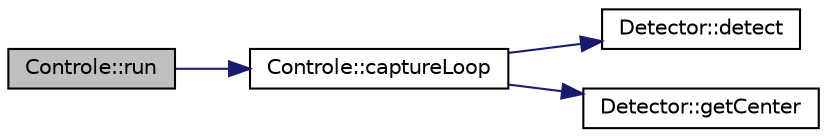 digraph "Controle::run"
{
  edge [fontname="Helvetica",fontsize="10",labelfontname="Helvetica",labelfontsize="10"];
  node [fontname="Helvetica",fontsize="10",shape=record];
  rankdir="LR";
  Node35 [label="Controle::run",height=0.2,width=0.4,color="black", fillcolor="grey75", style="filled", fontcolor="black"];
  Node35 -> Node36 [color="midnightblue",fontsize="10",style="solid",fontname="Helvetica"];
  Node36 [label="Controle::captureLoop",height=0.2,width=0.4,color="black", fillcolor="white", style="filled",URL="$class_controle.html#a80556d08591e48956c2811d2c7664e37"];
  Node36 -> Node37 [color="midnightblue",fontsize="10",style="solid",fontname="Helvetica"];
  Node37 [label="Detector::detect",height=0.2,width=0.4,color="black", fillcolor="white", style="filled",URL="$class_detector.html#ad0bf9eb53af7fa53c1a3499edd57a42b"];
  Node36 -> Node38 [color="midnightblue",fontsize="10",style="solid",fontname="Helvetica"];
  Node38 [label="Detector::getCenter",height=0.2,width=0.4,color="black", fillcolor="white", style="filled",URL="$class_detector.html#a3d6d9efc5d7a2c985fff8342636f740d"];
}

